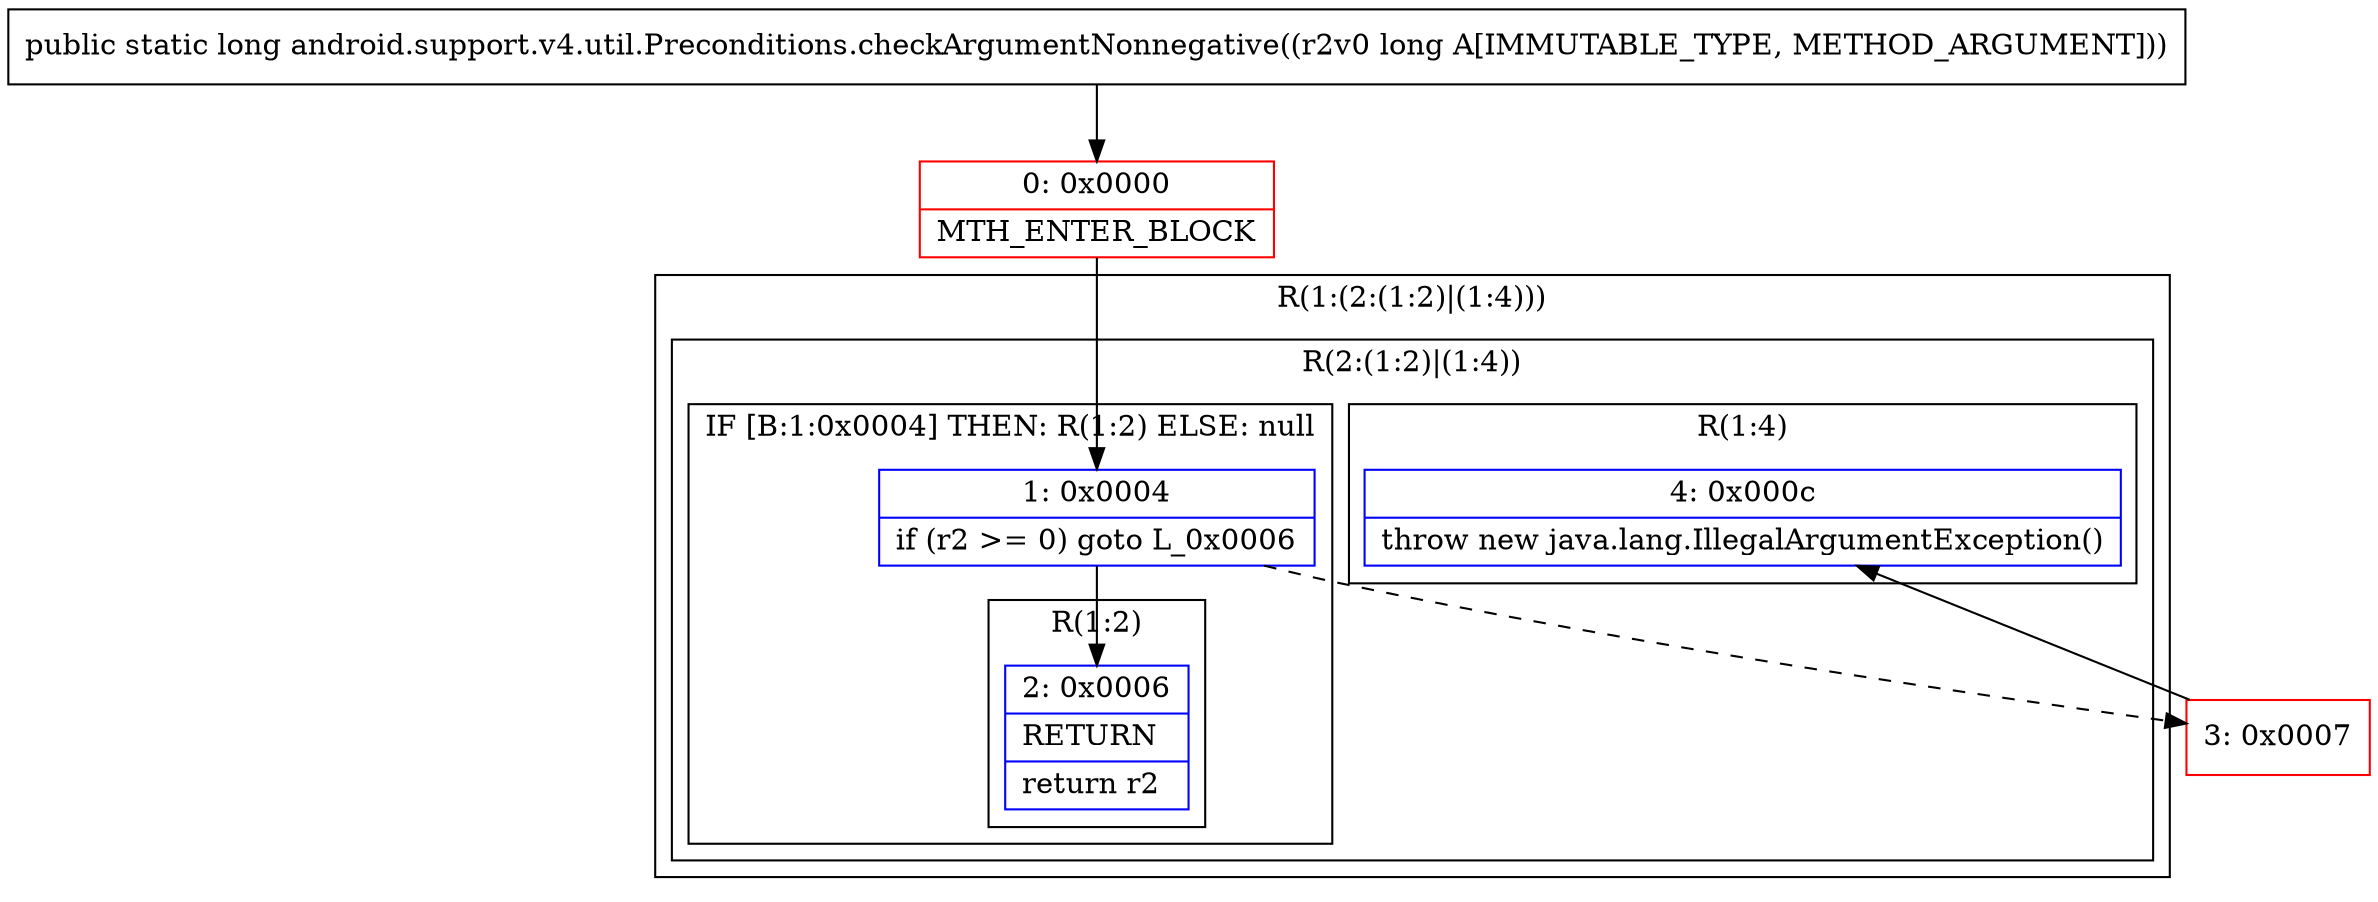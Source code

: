 digraph "CFG forandroid.support.v4.util.Preconditions.checkArgumentNonnegative(J)J" {
subgraph cluster_Region_1857523514 {
label = "R(1:(2:(1:2)|(1:4)))";
node [shape=record,color=blue];
subgraph cluster_Region_1258566816 {
label = "R(2:(1:2)|(1:4))";
node [shape=record,color=blue];
subgraph cluster_IfRegion_1225690828 {
label = "IF [B:1:0x0004] THEN: R(1:2) ELSE: null";
node [shape=record,color=blue];
Node_1 [shape=record,label="{1\:\ 0x0004|if (r2 \>= 0) goto L_0x0006\l}"];
subgraph cluster_Region_119792597 {
label = "R(1:2)";
node [shape=record,color=blue];
Node_2 [shape=record,label="{2\:\ 0x0006|RETURN\l|return r2\l}"];
}
}
subgraph cluster_Region_1438610004 {
label = "R(1:4)";
node [shape=record,color=blue];
Node_4 [shape=record,label="{4\:\ 0x000c|throw new java.lang.IllegalArgumentException()\l}"];
}
}
}
Node_0 [shape=record,color=red,label="{0\:\ 0x0000|MTH_ENTER_BLOCK\l}"];
Node_3 [shape=record,color=red,label="{3\:\ 0x0007}"];
MethodNode[shape=record,label="{public static long android.support.v4.util.Preconditions.checkArgumentNonnegative((r2v0 long A[IMMUTABLE_TYPE, METHOD_ARGUMENT])) }"];
MethodNode -> Node_0;
Node_1 -> Node_2;
Node_1 -> Node_3[style=dashed];
Node_0 -> Node_1;
Node_3 -> Node_4;
}

